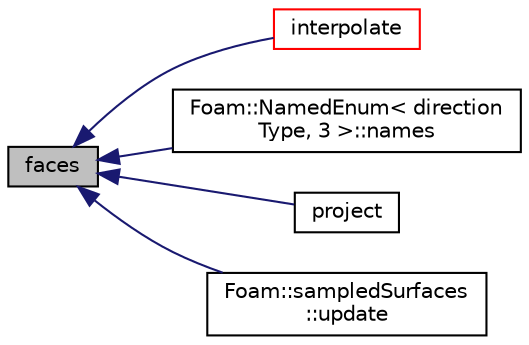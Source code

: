 digraph "faces"
{
  bgcolor="transparent";
  edge [fontname="Helvetica",fontsize="10",labelfontname="Helvetica",labelfontsize="10"];
  node [fontname="Helvetica",fontsize="10",shape=record];
  rankdir="LR";
  Node1179 [label="faces",height=0.2,width=0.4,color="black", fillcolor="grey75", style="filled", fontcolor="black"];
  Node1179 -> Node1180 [dir="back",color="midnightblue",fontsize="10",style="solid",fontname="Helvetica"];
  Node1180 [label="interpolate",height=0.2,width=0.4,color="red",URL="$a30653.html#acb5e25bbcf94f482a6b194cfbde024fb",tooltip="Interpolation requested for surface. "];
  Node1179 -> Node1216 [dir="back",color="midnightblue",fontsize="10",style="solid",fontname="Helvetica"];
  Node1216 [label="Foam::NamedEnum\< direction\lType, 3 \>::names",height=0.2,width=0.4,color="black",URL="$a27113.html#a7350da3a0edd92cd11e6c479c9967dc8"];
  Node1179 -> Node1217 [dir="back",color="midnightblue",fontsize="10",style="solid",fontname="Helvetica"];
  Node1217 [label="project",height=0.2,width=0.4,color="black",URL="$a30653.html#a25dfbe871049e0cf9e6959462e791661"];
  Node1179 -> Node1218 [dir="back",color="midnightblue",fontsize="10",style="solid",fontname="Helvetica"];
  Node1218 [label="Foam::sampledSurfaces\l::update",height=0.2,width=0.4,color="black",URL="$a30661.html#aa2aac016e2bf7b5bd2b271786c2791aa",tooltip="Update the surfaces as required and merge surface points (parallel). "];
}
